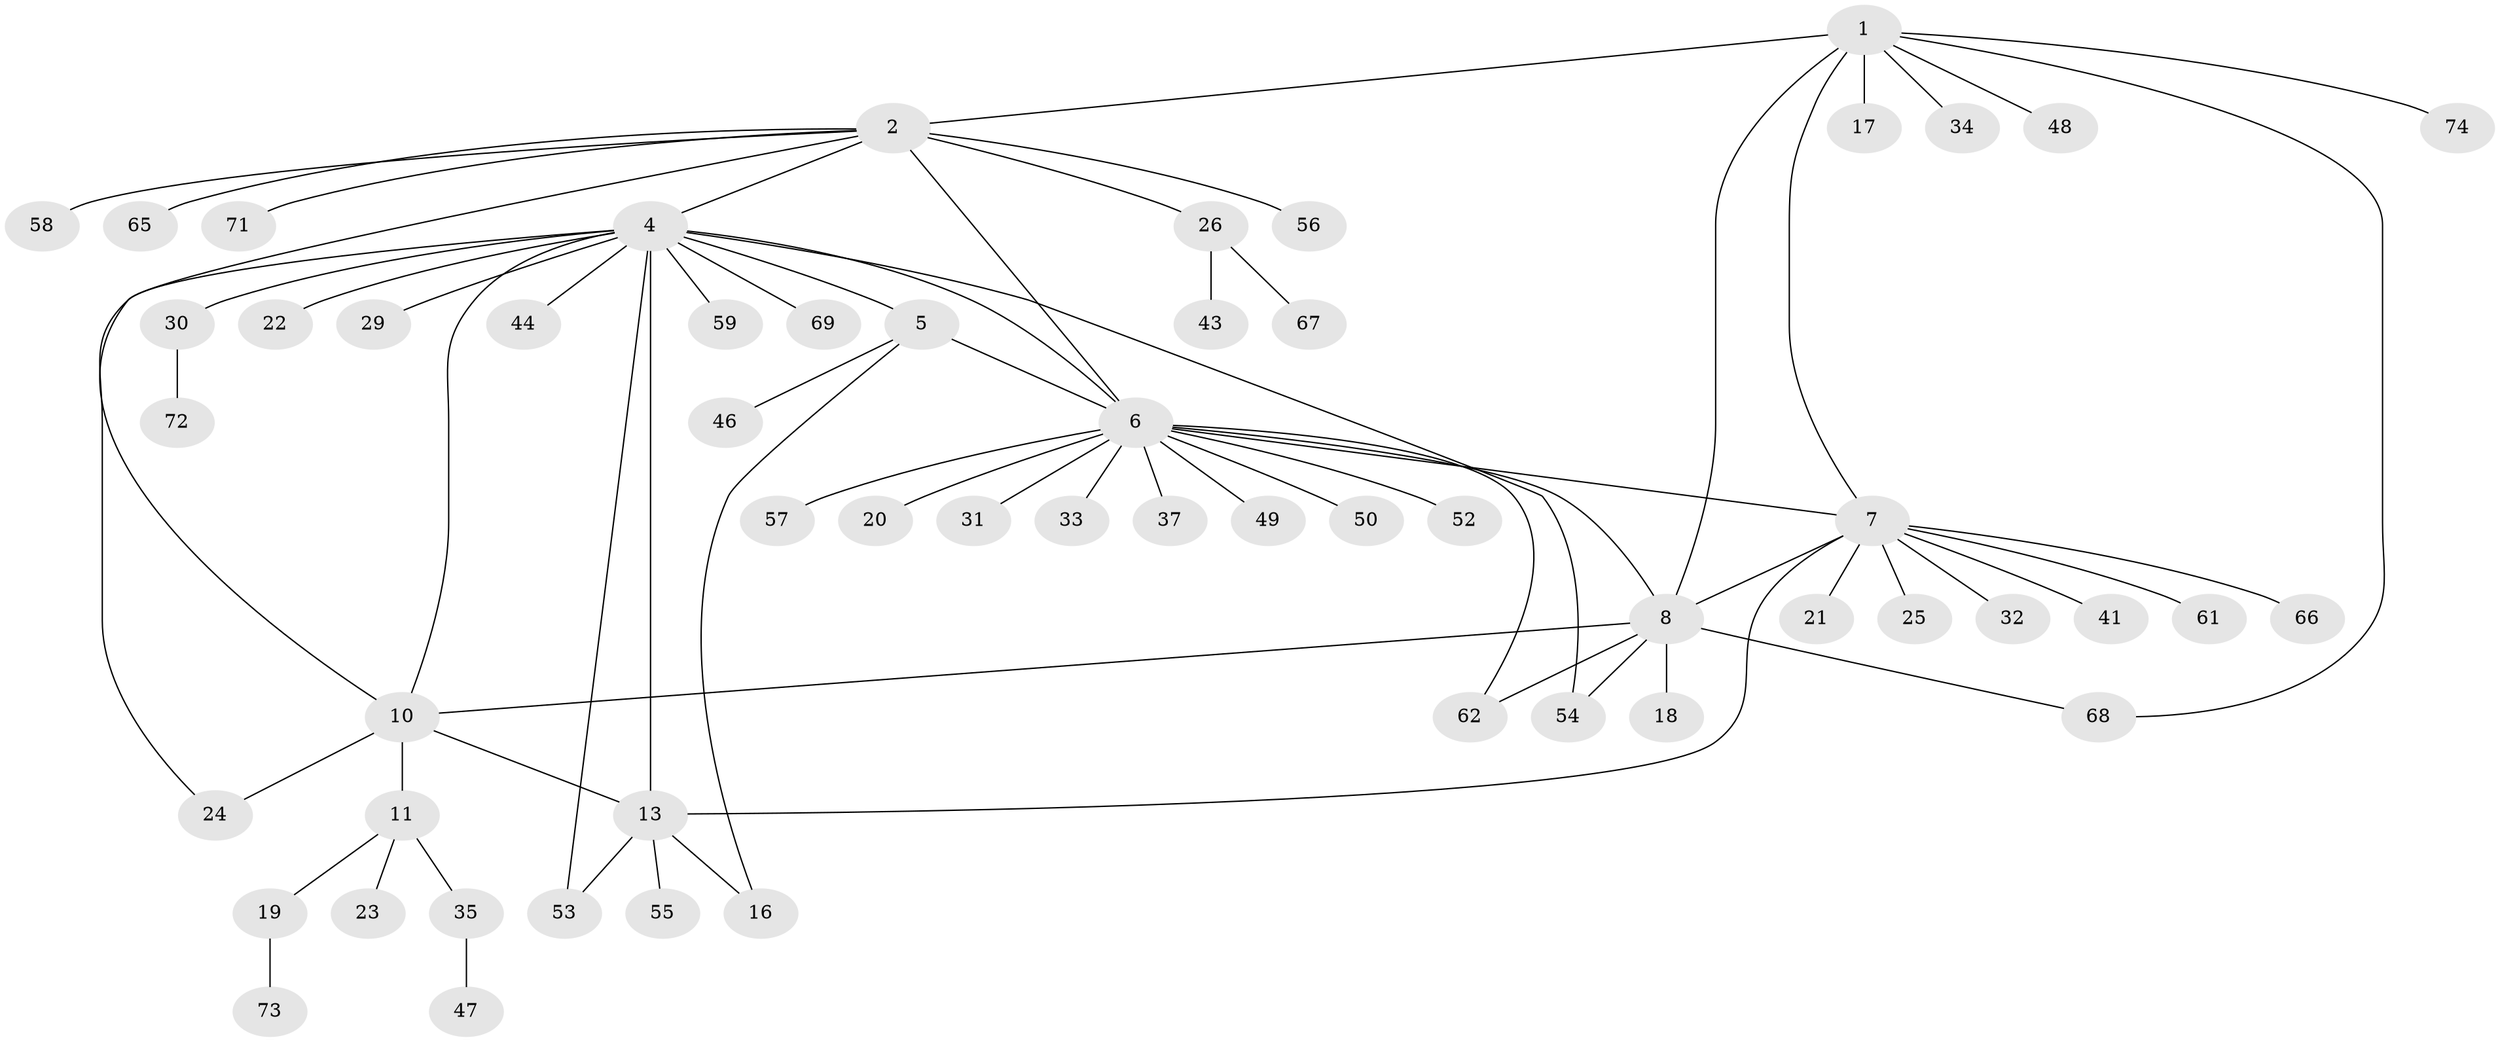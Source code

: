 // original degree distribution, {10: 0.02702702702702703, 5: 0.013513513513513514, 7: 0.05405405405405406, 4: 0.04054054054054054, 11: 0.02702702702702703, 6: 0.04054054054054054, 3: 0.04054054054054054, 2: 0.21621621621621623, 1: 0.5405405405405406}
// Generated by graph-tools (version 1.1) at 2025/42/03/06/25 10:42:12]
// undirected, 56 vertices, 70 edges
graph export_dot {
graph [start="1"]
  node [color=gray90,style=filled];
  1 [super="+45"];
  2 [super="+3"];
  4 [super="+15"];
  5;
  6 [super="+9"];
  7 [super="+51"];
  8 [super="+36"];
  10 [super="+12"];
  11 [super="+63"];
  13 [super="+14"];
  16 [super="+38"];
  17;
  18;
  19 [super="+40"];
  20;
  21;
  22 [super="+60"];
  23;
  24;
  25 [super="+27"];
  26 [super="+28"];
  29;
  30;
  31;
  32;
  33;
  34;
  35 [super="+39"];
  37 [super="+42"];
  41;
  43;
  44;
  46;
  47;
  48;
  49;
  50;
  52;
  53;
  54 [super="+64"];
  55;
  56;
  57;
  58;
  59;
  61;
  62 [super="+70"];
  65;
  66;
  67;
  68;
  69;
  71;
  72;
  73;
  74;
  1 -- 2 [weight=2];
  1 -- 7;
  1 -- 17;
  1 -- 34;
  1 -- 48;
  1 -- 68;
  1 -- 74;
  1 -- 8;
  2 -- 6;
  2 -- 26;
  2 -- 65;
  2 -- 71;
  2 -- 56;
  2 -- 58;
  2 -- 4;
  2 -- 10;
  4 -- 5;
  4 -- 6;
  4 -- 10;
  4 -- 44;
  4 -- 53;
  4 -- 69;
  4 -- 13 [weight=2];
  4 -- 54;
  4 -- 22;
  4 -- 24;
  4 -- 59;
  4 -- 29;
  4 -- 30;
  5 -- 6;
  5 -- 16;
  5 -- 46;
  6 -- 20;
  6 -- 33 [weight=2];
  6 -- 37;
  6 -- 49;
  6 -- 52;
  6 -- 57;
  6 -- 62;
  6 -- 50;
  6 -- 7;
  6 -- 8;
  6 -- 31;
  7 -- 8;
  7 -- 21;
  7 -- 25;
  7 -- 32;
  7 -- 41;
  7 -- 61;
  7 -- 66;
  7 -- 13;
  8 -- 10;
  8 -- 18;
  8 -- 68;
  8 -- 54;
  8 -- 62 [weight=2];
  10 -- 11 [weight=2];
  10 -- 24;
  10 -- 13;
  11 -- 19;
  11 -- 23;
  11 -- 35;
  13 -- 16;
  13 -- 53;
  13 -- 55;
  19 -- 73;
  26 -- 43;
  26 -- 67;
  30 -- 72;
  35 -- 47;
}
